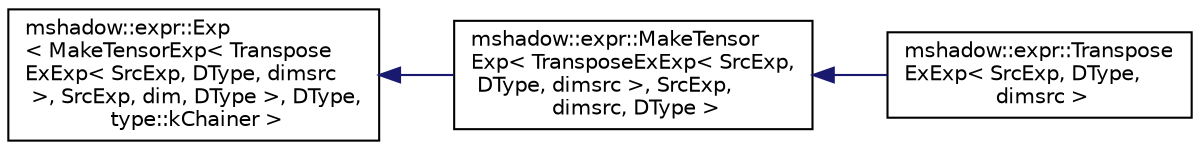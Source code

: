 digraph "Graphical Class Hierarchy"
{
 // LATEX_PDF_SIZE
  edge [fontname="Helvetica",fontsize="10",labelfontname="Helvetica",labelfontsize="10"];
  node [fontname="Helvetica",fontsize="10",shape=record];
  rankdir="LR";
  Node0 [label="mshadow::expr::Exp\l\< MakeTensorExp\< Transpose\lExExp\< SrcExp, DType, dimsrc\l \>, SrcExp, dim, DType \>, DType,\l type::kChainer \>",height=0.2,width=0.4,color="black", fillcolor="white", style="filled",URL="$structmshadow_1_1expr_1_1Exp.html",tooltip=" "];
  Node0 -> Node1 [dir="back",color="midnightblue",fontsize="10",style="solid",fontname="Helvetica"];
  Node1 [label="mshadow::expr::MakeTensor\lExp\< TransposeExExp\< SrcExp,\l DType, dimsrc \>, SrcExp,\l dimsrc, DType \>",height=0.2,width=0.4,color="black", fillcolor="white", style="filled",URL="$structmshadow_1_1expr_1_1MakeTensorExp.html",tooltip=" "];
  Node1 -> Node2 [dir="back",color="midnightblue",fontsize="10",style="solid",fontname="Helvetica"];
  Node2 [label="mshadow::expr::Transpose\lExExp\< SrcExp, DType,\l dimsrc \>",height=0.2,width=0.4,color="black", fillcolor="white", style="filled",URL="$structmshadow_1_1expr_1_1TransposeExExp.html",tooltip="transpose axes of a tensor input: Tensor<Device,dim>: ishape output: Tensor<Device,..."];
}
